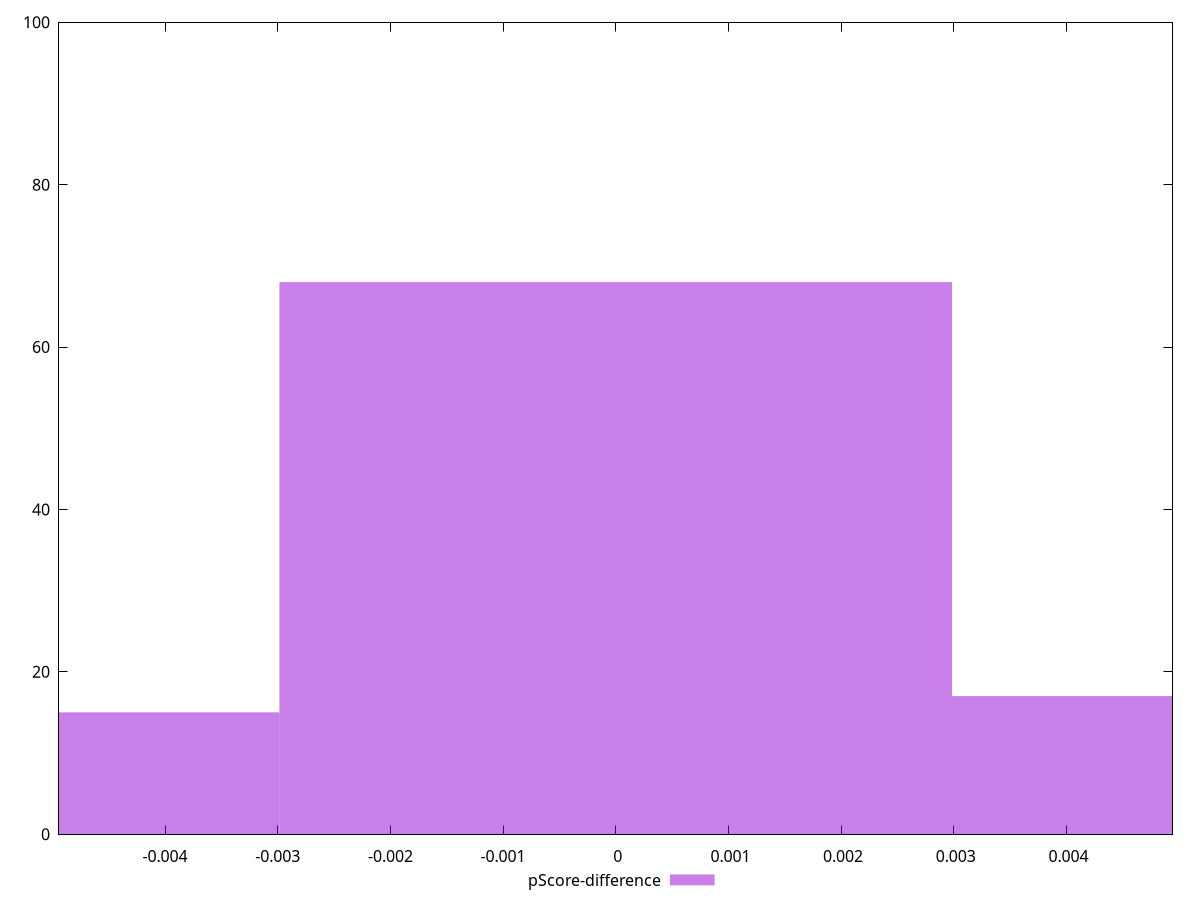 reset

$pScoreDifference <<EOF
0.005969807699109683 17
0 68
-0.005969807699109683 15
EOF

set key outside below
set boxwidth 0.005969807699109683
set xrange [-0.004941176470588282:0.004941176470588227]
set yrange [0:100]
set trange [0:100]
set style fill transparent solid 0.5 noborder
set terminal svg size 640, 490 enhanced background rgb 'white'
set output "reprap/render-blocking-resources/samples/pages/pScore-difference/histogram.svg"

plot $pScoreDifference title "pScore-difference" with boxes

reset

